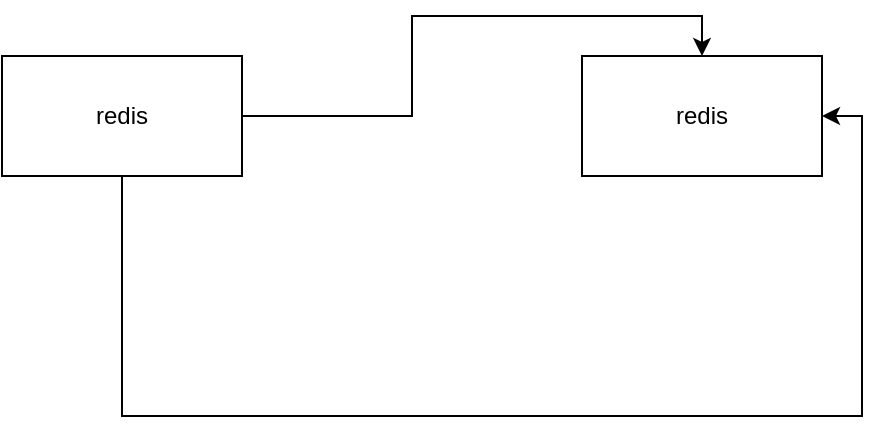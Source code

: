 <mxfile version="12.9.14" type="github"><diagram name="Page-1" id="822b0af5-4adb-64df-f703-e8dfc1f81529"><mxGraphModel dx="2021" dy="1131" grid="1" gridSize="10" guides="1" tooltips="1" connect="1" arrows="1" fold="1" page="1" pageScale="1" pageWidth="3300" pageHeight="2339" background="#ffffff" math="0" shadow="0"><root><mxCell id="0"/><mxCell id="1" parent="0"/><mxCell id="yzpgGNxHZA7RkKnYPjrC-3" style="edgeStyle=orthogonalEdgeStyle;rounded=0;orthogonalLoop=1;jettySize=auto;html=1;exitX=1;exitY=0.5;exitDx=0;exitDy=0;entryX=0.5;entryY=0;entryDx=0;entryDy=0;" edge="1" parent="1" source="yzpgGNxHZA7RkKnYPjrC-1" target="yzpgGNxHZA7RkKnYPjrC-2"><mxGeometry relative="1" as="geometry"/></mxCell><mxCell id="yzpgGNxHZA7RkKnYPjrC-4" style="edgeStyle=orthogonalEdgeStyle;rounded=0;orthogonalLoop=1;jettySize=auto;html=1;exitX=0.5;exitY=1;exitDx=0;exitDy=0;entryX=1;entryY=0.5;entryDx=0;entryDy=0;" edge="1" parent="1" source="yzpgGNxHZA7RkKnYPjrC-1" target="yzpgGNxHZA7RkKnYPjrC-2"><mxGeometry relative="1" as="geometry"><Array as="points"><mxPoint x="640" y="990"/><mxPoint x="1010" y="990"/><mxPoint x="1010" y="840"/></Array></mxGeometry></mxCell><mxCell id="yzpgGNxHZA7RkKnYPjrC-1" value="redis" style="rounded=0;whiteSpace=wrap;html=1;" vertex="1" parent="1"><mxGeometry x="580" y="810" width="120" height="60" as="geometry"/></mxCell><mxCell id="yzpgGNxHZA7RkKnYPjrC-2" value="redis" style="rounded=0;whiteSpace=wrap;html=1;" vertex="1" parent="1"><mxGeometry x="870" y="810" width="120" height="60" as="geometry"/></mxCell></root></mxGraphModel></diagram></mxfile>